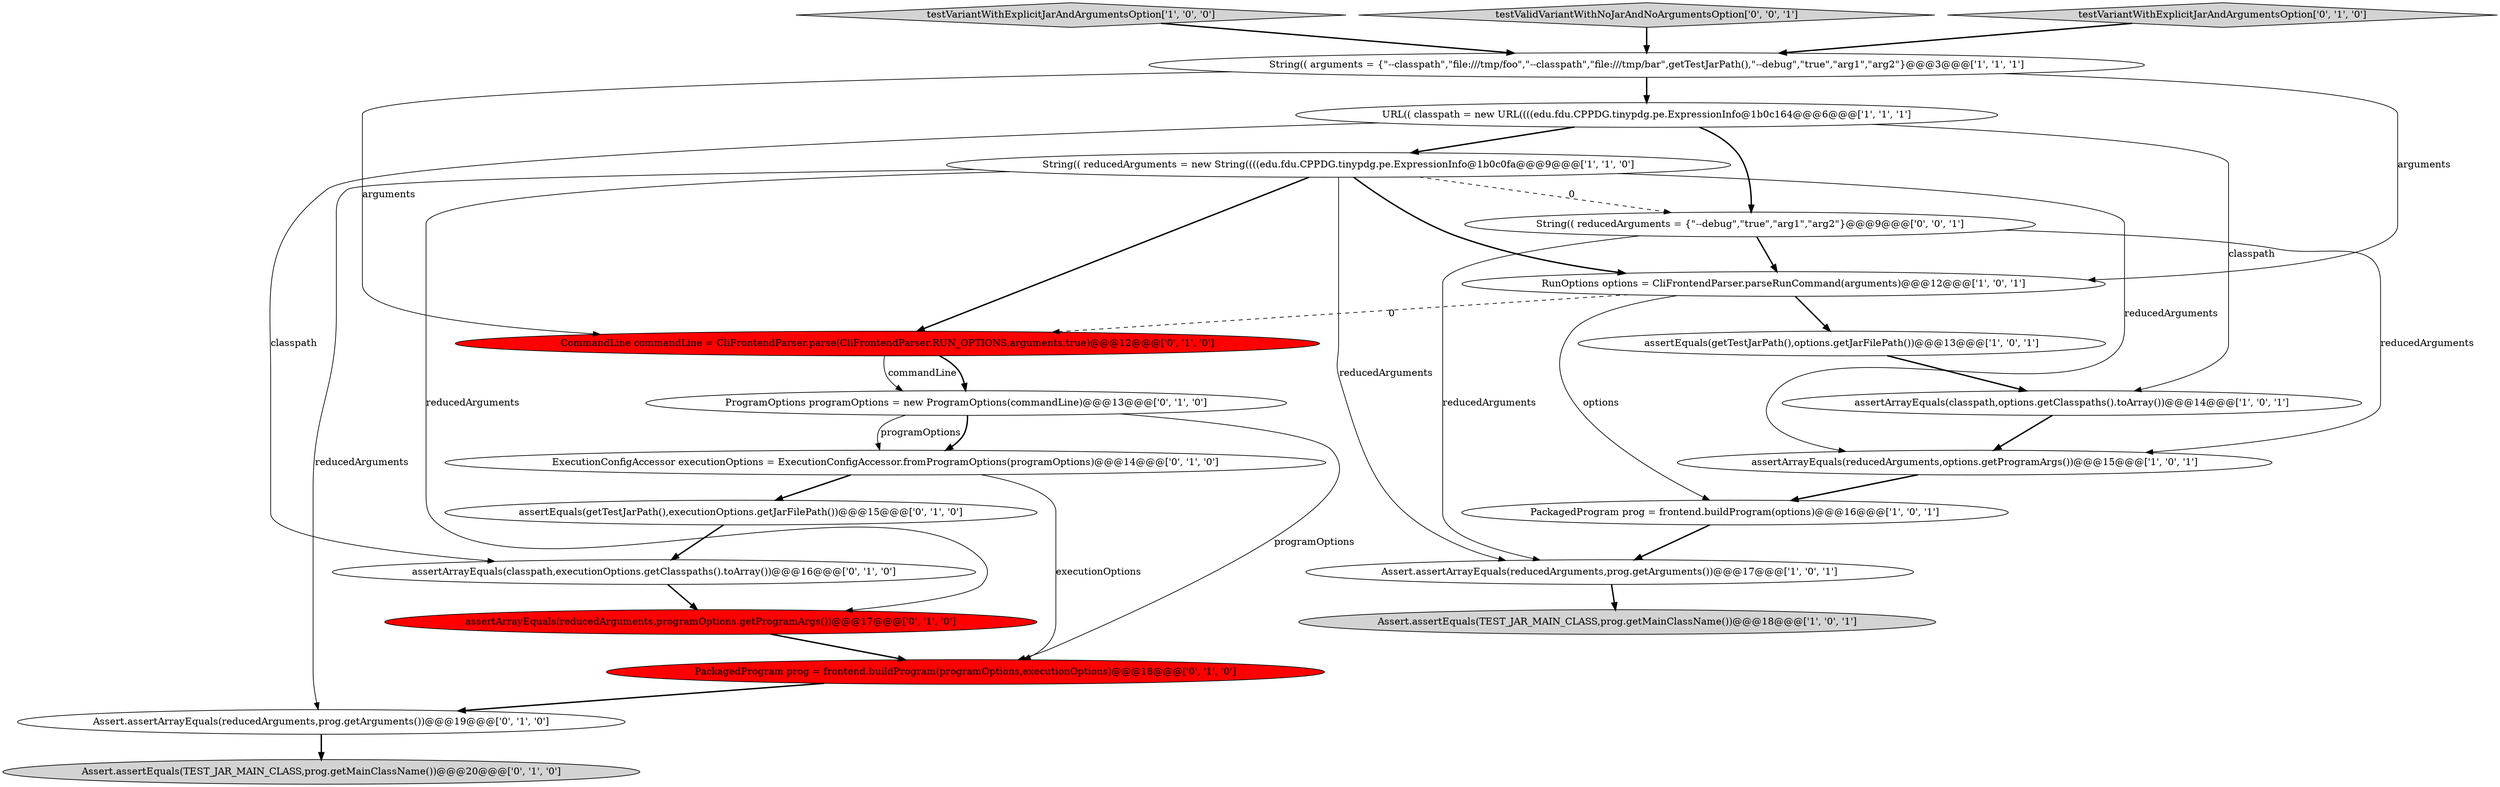 digraph {
3 [style = filled, label = "RunOptions options = CliFrontendParser.parseRunCommand(arguments)@@@12@@@['1', '0', '1']", fillcolor = white, shape = ellipse image = "AAA0AAABBB1BBB"];
2 [style = filled, label = "String(( arguments = {\"--classpath\",\"file:///tmp/foo\",\"--classpath\",\"file:///tmp/bar\",getTestJarPath(),\"--debug\",\"true\",\"arg1\",\"arg2\"}@@@3@@@['1', '1', '1']", fillcolor = white, shape = ellipse image = "AAA0AAABBB1BBB"];
4 [style = filled, label = "assertArrayEquals(classpath,options.getClasspaths().toArray())@@@14@@@['1', '0', '1']", fillcolor = white, shape = ellipse image = "AAA0AAABBB1BBB"];
1 [style = filled, label = "Assert.assertEquals(TEST_JAR_MAIN_CLASS,prog.getMainClassName())@@@18@@@['1', '0', '1']", fillcolor = lightgray, shape = ellipse image = "AAA0AAABBB1BBB"];
18 [style = filled, label = "Assert.assertArrayEquals(reducedArguments,prog.getArguments())@@@19@@@['0', '1', '0']", fillcolor = white, shape = ellipse image = "AAA0AAABBB2BBB"];
0 [style = filled, label = "URL(( classpath = new URL((((edu.fdu.CPPDG.tinypdg.pe.ExpressionInfo@1b0c164@@@6@@@['1', '1', '1']", fillcolor = white, shape = ellipse image = "AAA0AAABBB1BBB"];
17 [style = filled, label = "CommandLine commandLine = CliFrontendParser.parse(CliFrontendParser.RUN_OPTIONS,arguments,true)@@@12@@@['0', '1', '0']", fillcolor = red, shape = ellipse image = "AAA1AAABBB2BBB"];
22 [style = filled, label = "String(( reducedArguments = {\"--debug\",\"true\",\"arg1\",\"arg2\"}@@@9@@@['0', '0', '1']", fillcolor = white, shape = ellipse image = "AAA0AAABBB3BBB"];
14 [style = filled, label = "assertArrayEquals(classpath,executionOptions.getClasspaths().toArray())@@@16@@@['0', '1', '0']", fillcolor = white, shape = ellipse image = "AAA0AAABBB2BBB"];
12 [style = filled, label = "assertEquals(getTestJarPath(),executionOptions.getJarFilePath())@@@15@@@['0', '1', '0']", fillcolor = white, shape = ellipse image = "AAA0AAABBB2BBB"];
7 [style = filled, label = "assertArrayEquals(reducedArguments,options.getProgramArgs())@@@15@@@['1', '0', '1']", fillcolor = white, shape = ellipse image = "AAA0AAABBB1BBB"];
5 [style = filled, label = "PackagedProgram prog = frontend.buildProgram(options)@@@16@@@['1', '0', '1']", fillcolor = white, shape = ellipse image = "AAA0AAABBB1BBB"];
10 [style = filled, label = "testVariantWithExplicitJarAndArgumentsOption['1', '0', '0']", fillcolor = lightgray, shape = diamond image = "AAA0AAABBB1BBB"];
19 [style = filled, label = "PackagedProgram prog = frontend.buildProgram(programOptions,executionOptions)@@@18@@@['0', '1', '0']", fillcolor = red, shape = ellipse image = "AAA1AAABBB2BBB"];
21 [style = filled, label = "testValidVariantWithNoJarAndNoArgumentsOption['0', '0', '1']", fillcolor = lightgray, shape = diamond image = "AAA0AAABBB3BBB"];
15 [style = filled, label = "ExecutionConfigAccessor executionOptions = ExecutionConfigAccessor.fromProgramOptions(programOptions)@@@14@@@['0', '1', '0']", fillcolor = white, shape = ellipse image = "AAA0AAABBB2BBB"];
11 [style = filled, label = "assertArrayEquals(reducedArguments,programOptions.getProgramArgs())@@@17@@@['0', '1', '0']", fillcolor = red, shape = ellipse image = "AAA1AAABBB2BBB"];
8 [style = filled, label = "assertEquals(getTestJarPath(),options.getJarFilePath())@@@13@@@['1', '0', '1']", fillcolor = white, shape = ellipse image = "AAA0AAABBB1BBB"];
16 [style = filled, label = "Assert.assertEquals(TEST_JAR_MAIN_CLASS,prog.getMainClassName())@@@20@@@['0', '1', '0']", fillcolor = lightgray, shape = ellipse image = "AAA0AAABBB2BBB"];
6 [style = filled, label = "Assert.assertArrayEquals(reducedArguments,prog.getArguments())@@@17@@@['1', '0', '1']", fillcolor = white, shape = ellipse image = "AAA0AAABBB1BBB"];
20 [style = filled, label = "ProgramOptions programOptions = new ProgramOptions(commandLine)@@@13@@@['0', '1', '0']", fillcolor = white, shape = ellipse image = "AAA0AAABBB2BBB"];
9 [style = filled, label = "String(( reducedArguments = new String((((edu.fdu.CPPDG.tinypdg.pe.ExpressionInfo@1b0c0fa@@@9@@@['1', '1', '0']", fillcolor = white, shape = ellipse image = "AAA0AAABBB1BBB"];
13 [style = filled, label = "testVariantWithExplicitJarAndArgumentsOption['0', '1', '0']", fillcolor = lightgray, shape = diamond image = "AAA0AAABBB2BBB"];
0->9 [style = bold, label=""];
19->18 [style = bold, label=""];
3->17 [style = dashed, label="0"];
9->6 [style = solid, label="reducedArguments"];
20->19 [style = solid, label="programOptions"];
22->6 [style = solid, label="reducedArguments"];
9->17 [style = bold, label=""];
0->4 [style = solid, label="classpath"];
9->22 [style = dashed, label="0"];
11->19 [style = bold, label=""];
3->5 [style = solid, label="options"];
20->15 [style = solid, label="programOptions"];
2->3 [style = solid, label="arguments"];
9->11 [style = solid, label="reducedArguments"];
2->17 [style = solid, label="arguments"];
4->7 [style = bold, label=""];
21->2 [style = bold, label=""];
0->14 [style = solid, label="classpath"];
22->3 [style = bold, label=""];
15->19 [style = solid, label="executionOptions"];
6->1 [style = bold, label=""];
9->18 [style = solid, label="reducedArguments"];
22->7 [style = solid, label="reducedArguments"];
7->5 [style = bold, label=""];
2->0 [style = bold, label=""];
5->6 [style = bold, label=""];
3->8 [style = bold, label=""];
0->22 [style = bold, label=""];
17->20 [style = solid, label="commandLine"];
12->14 [style = bold, label=""];
9->7 [style = solid, label="reducedArguments"];
9->3 [style = bold, label=""];
17->20 [style = bold, label=""];
10->2 [style = bold, label=""];
15->12 [style = bold, label=""];
8->4 [style = bold, label=""];
20->15 [style = bold, label=""];
14->11 [style = bold, label=""];
13->2 [style = bold, label=""];
18->16 [style = bold, label=""];
}
